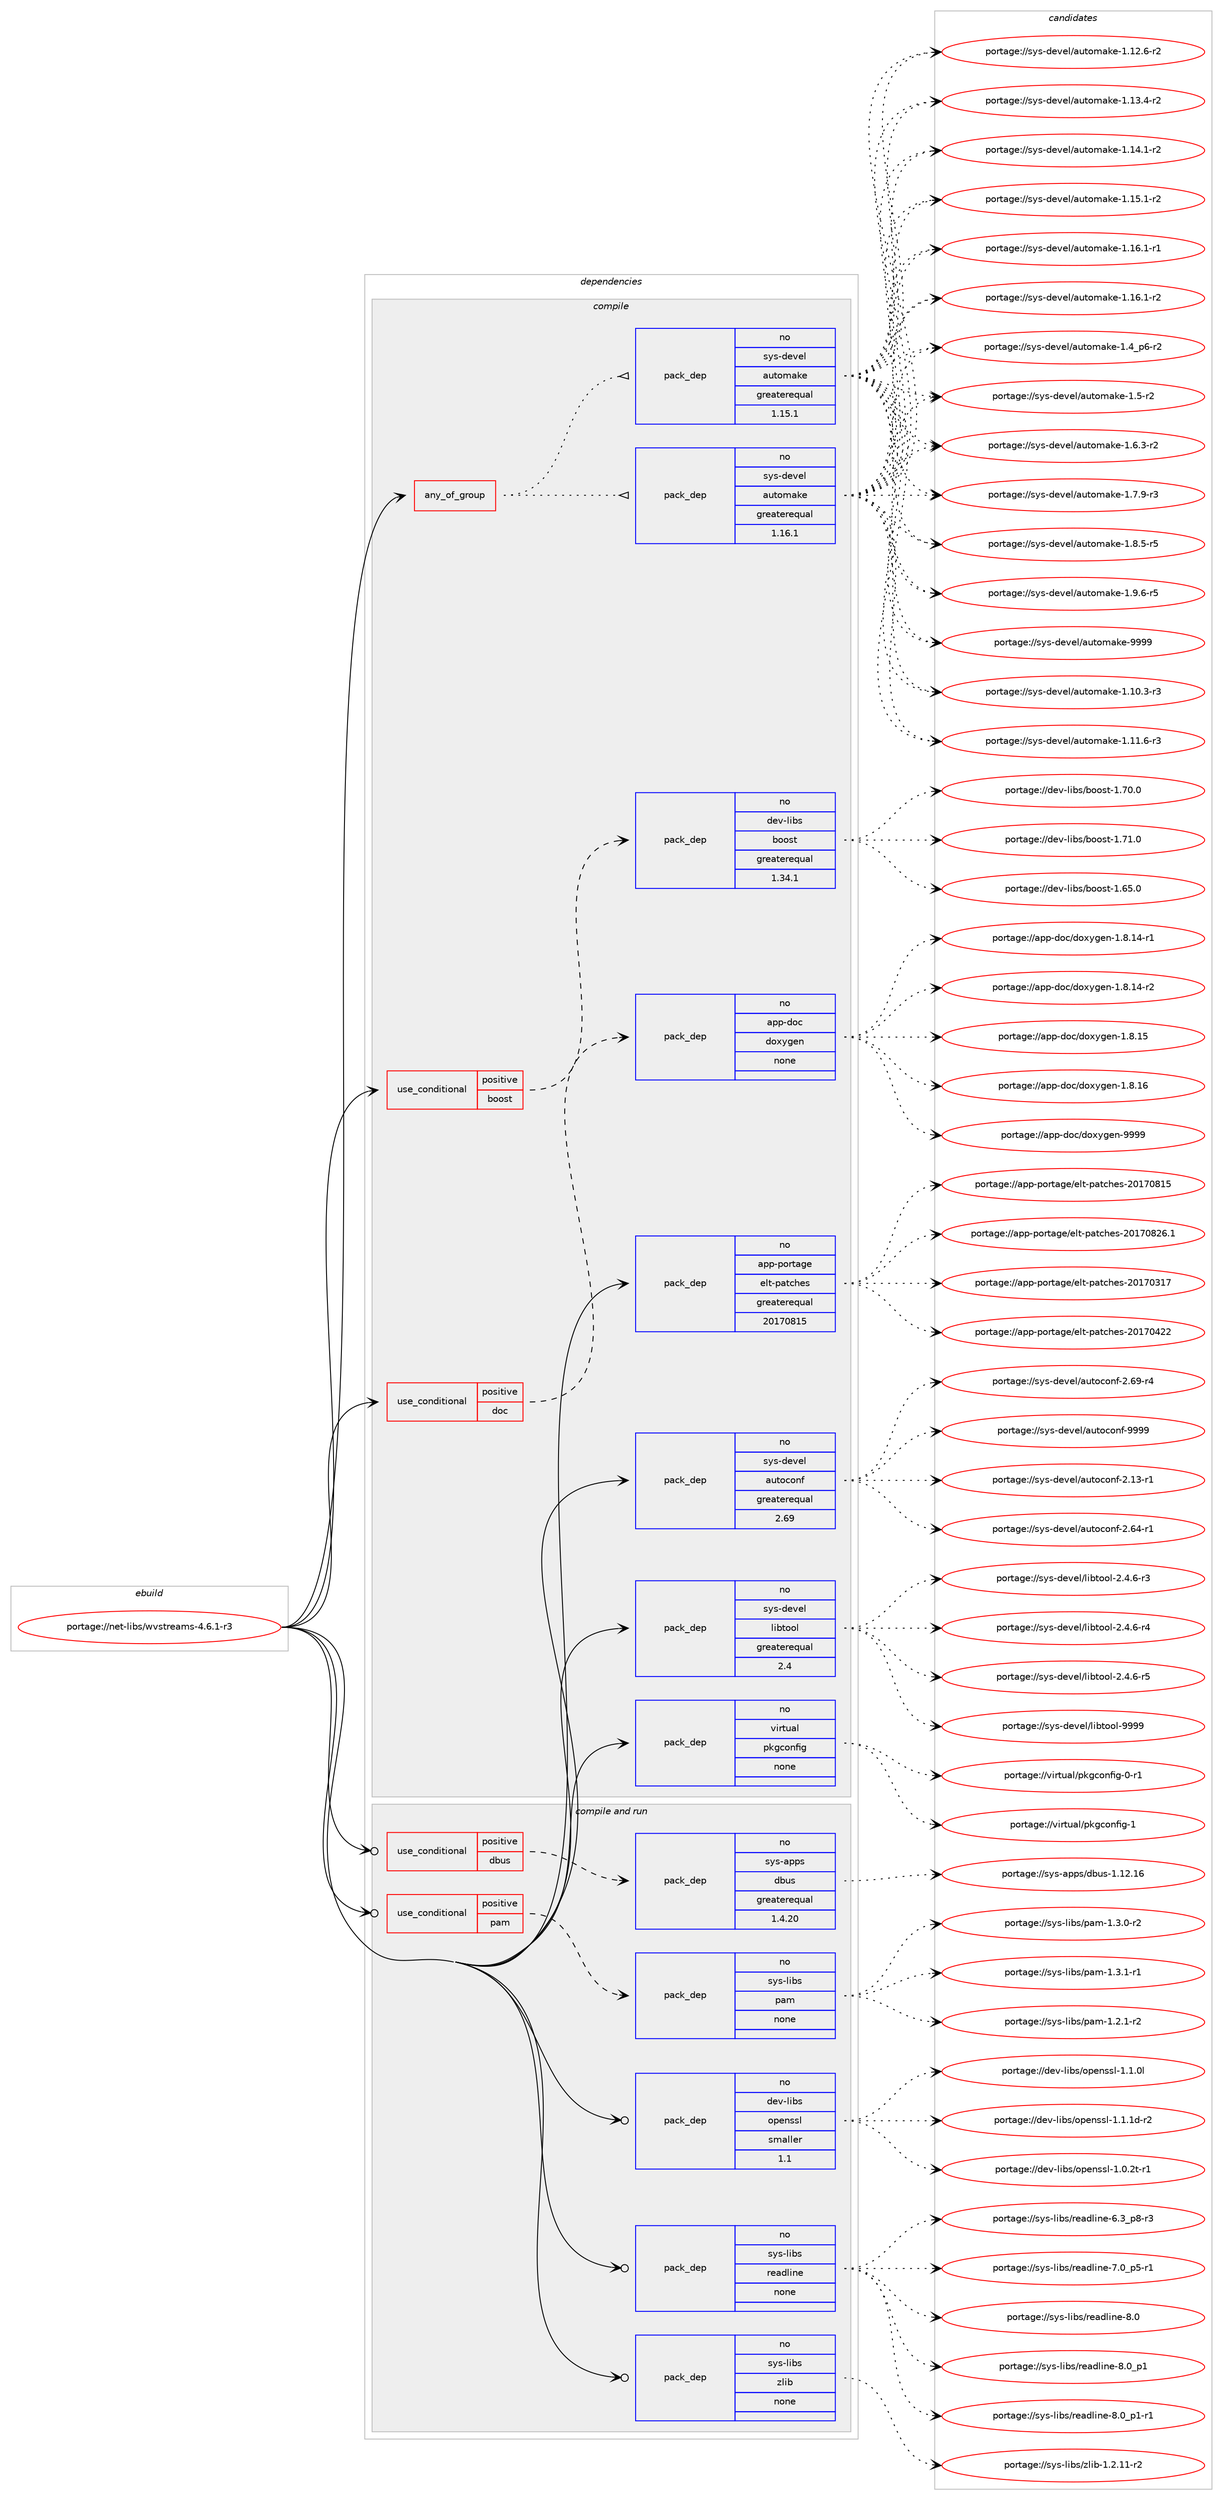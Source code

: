 digraph prolog {

# *************
# Graph options
# *************

newrank=true;
concentrate=true;
compound=true;
graph [rankdir=LR,fontname=Helvetica,fontsize=10,ranksep=1.5];#, ranksep=2.5, nodesep=0.2];
edge  [arrowhead=vee];
node  [fontname=Helvetica,fontsize=10];

# **********
# The ebuild
# **********

subgraph cluster_leftcol {
color=gray;
rank=same;
label=<<i>ebuild</i>>;
id [label="portage://net-libs/wvstreams-4.6.1-r3", color=red, width=4, href="../net-libs/wvstreams-4.6.1-r3.svg"];
}

# ****************
# The dependencies
# ****************

subgraph cluster_midcol {
color=gray;
label=<<i>dependencies</i>>;
subgraph cluster_compile {
fillcolor="#eeeeee";
style=filled;
label=<<i>compile</i>>;
subgraph any5873 {
dependency361944 [label=<<TABLE BORDER="0" CELLBORDER="1" CELLSPACING="0" CELLPADDING="4"><TR><TD CELLPADDING="10">any_of_group</TD></TR></TABLE>>, shape=none, color=red];subgraph pack265354 {
dependency361945 [label=<<TABLE BORDER="0" CELLBORDER="1" CELLSPACING="0" CELLPADDING="4" WIDTH="220"><TR><TD ROWSPAN="6" CELLPADDING="30">pack_dep</TD></TR><TR><TD WIDTH="110">no</TD></TR><TR><TD>sys-devel</TD></TR><TR><TD>automake</TD></TR><TR><TD>greaterequal</TD></TR><TR><TD>1.16.1</TD></TR></TABLE>>, shape=none, color=blue];
}
dependency361944:e -> dependency361945:w [weight=20,style="dotted",arrowhead="oinv"];
subgraph pack265355 {
dependency361946 [label=<<TABLE BORDER="0" CELLBORDER="1" CELLSPACING="0" CELLPADDING="4" WIDTH="220"><TR><TD ROWSPAN="6" CELLPADDING="30">pack_dep</TD></TR><TR><TD WIDTH="110">no</TD></TR><TR><TD>sys-devel</TD></TR><TR><TD>automake</TD></TR><TR><TD>greaterequal</TD></TR><TR><TD>1.15.1</TD></TR></TABLE>>, shape=none, color=blue];
}
dependency361944:e -> dependency361946:w [weight=20,style="dotted",arrowhead="oinv"];
}
id:e -> dependency361944:w [weight=20,style="solid",arrowhead="vee"];
subgraph cond90565 {
dependency361947 [label=<<TABLE BORDER="0" CELLBORDER="1" CELLSPACING="0" CELLPADDING="4"><TR><TD ROWSPAN="3" CELLPADDING="10">use_conditional</TD></TR><TR><TD>positive</TD></TR><TR><TD>boost</TD></TR></TABLE>>, shape=none, color=red];
subgraph pack265356 {
dependency361948 [label=<<TABLE BORDER="0" CELLBORDER="1" CELLSPACING="0" CELLPADDING="4" WIDTH="220"><TR><TD ROWSPAN="6" CELLPADDING="30">pack_dep</TD></TR><TR><TD WIDTH="110">no</TD></TR><TR><TD>dev-libs</TD></TR><TR><TD>boost</TD></TR><TR><TD>greaterequal</TD></TR><TR><TD>1.34.1</TD></TR></TABLE>>, shape=none, color=blue];
}
dependency361947:e -> dependency361948:w [weight=20,style="dashed",arrowhead="vee"];
}
id:e -> dependency361947:w [weight=20,style="solid",arrowhead="vee"];
subgraph cond90566 {
dependency361949 [label=<<TABLE BORDER="0" CELLBORDER="1" CELLSPACING="0" CELLPADDING="4"><TR><TD ROWSPAN="3" CELLPADDING="10">use_conditional</TD></TR><TR><TD>positive</TD></TR><TR><TD>doc</TD></TR></TABLE>>, shape=none, color=red];
subgraph pack265357 {
dependency361950 [label=<<TABLE BORDER="0" CELLBORDER="1" CELLSPACING="0" CELLPADDING="4" WIDTH="220"><TR><TD ROWSPAN="6" CELLPADDING="30">pack_dep</TD></TR><TR><TD WIDTH="110">no</TD></TR><TR><TD>app-doc</TD></TR><TR><TD>doxygen</TD></TR><TR><TD>none</TD></TR><TR><TD></TD></TR></TABLE>>, shape=none, color=blue];
}
dependency361949:e -> dependency361950:w [weight=20,style="dashed",arrowhead="vee"];
}
id:e -> dependency361949:w [weight=20,style="solid",arrowhead="vee"];
subgraph pack265358 {
dependency361951 [label=<<TABLE BORDER="0" CELLBORDER="1" CELLSPACING="0" CELLPADDING="4" WIDTH="220"><TR><TD ROWSPAN="6" CELLPADDING="30">pack_dep</TD></TR><TR><TD WIDTH="110">no</TD></TR><TR><TD>app-portage</TD></TR><TR><TD>elt-patches</TD></TR><TR><TD>greaterequal</TD></TR><TR><TD>20170815</TD></TR></TABLE>>, shape=none, color=blue];
}
id:e -> dependency361951:w [weight=20,style="solid",arrowhead="vee"];
subgraph pack265359 {
dependency361952 [label=<<TABLE BORDER="0" CELLBORDER="1" CELLSPACING="0" CELLPADDING="4" WIDTH="220"><TR><TD ROWSPAN="6" CELLPADDING="30">pack_dep</TD></TR><TR><TD WIDTH="110">no</TD></TR><TR><TD>sys-devel</TD></TR><TR><TD>autoconf</TD></TR><TR><TD>greaterequal</TD></TR><TR><TD>2.69</TD></TR></TABLE>>, shape=none, color=blue];
}
id:e -> dependency361952:w [weight=20,style="solid",arrowhead="vee"];
subgraph pack265360 {
dependency361953 [label=<<TABLE BORDER="0" CELLBORDER="1" CELLSPACING="0" CELLPADDING="4" WIDTH="220"><TR><TD ROWSPAN="6" CELLPADDING="30">pack_dep</TD></TR><TR><TD WIDTH="110">no</TD></TR><TR><TD>sys-devel</TD></TR><TR><TD>libtool</TD></TR><TR><TD>greaterequal</TD></TR><TR><TD>2.4</TD></TR></TABLE>>, shape=none, color=blue];
}
id:e -> dependency361953:w [weight=20,style="solid",arrowhead="vee"];
subgraph pack265361 {
dependency361954 [label=<<TABLE BORDER="0" CELLBORDER="1" CELLSPACING="0" CELLPADDING="4" WIDTH="220"><TR><TD ROWSPAN="6" CELLPADDING="30">pack_dep</TD></TR><TR><TD WIDTH="110">no</TD></TR><TR><TD>virtual</TD></TR><TR><TD>pkgconfig</TD></TR><TR><TD>none</TD></TR><TR><TD></TD></TR></TABLE>>, shape=none, color=blue];
}
id:e -> dependency361954:w [weight=20,style="solid",arrowhead="vee"];
}
subgraph cluster_compileandrun {
fillcolor="#eeeeee";
style=filled;
label=<<i>compile and run</i>>;
subgraph cond90567 {
dependency361955 [label=<<TABLE BORDER="0" CELLBORDER="1" CELLSPACING="0" CELLPADDING="4"><TR><TD ROWSPAN="3" CELLPADDING="10">use_conditional</TD></TR><TR><TD>positive</TD></TR><TR><TD>dbus</TD></TR></TABLE>>, shape=none, color=red];
subgraph pack265362 {
dependency361956 [label=<<TABLE BORDER="0" CELLBORDER="1" CELLSPACING="0" CELLPADDING="4" WIDTH="220"><TR><TD ROWSPAN="6" CELLPADDING="30">pack_dep</TD></TR><TR><TD WIDTH="110">no</TD></TR><TR><TD>sys-apps</TD></TR><TR><TD>dbus</TD></TR><TR><TD>greaterequal</TD></TR><TR><TD>1.4.20</TD></TR></TABLE>>, shape=none, color=blue];
}
dependency361955:e -> dependency361956:w [weight=20,style="dashed",arrowhead="vee"];
}
id:e -> dependency361955:w [weight=20,style="solid",arrowhead="odotvee"];
subgraph cond90568 {
dependency361957 [label=<<TABLE BORDER="0" CELLBORDER="1" CELLSPACING="0" CELLPADDING="4"><TR><TD ROWSPAN="3" CELLPADDING="10">use_conditional</TD></TR><TR><TD>positive</TD></TR><TR><TD>pam</TD></TR></TABLE>>, shape=none, color=red];
subgraph pack265363 {
dependency361958 [label=<<TABLE BORDER="0" CELLBORDER="1" CELLSPACING="0" CELLPADDING="4" WIDTH="220"><TR><TD ROWSPAN="6" CELLPADDING="30">pack_dep</TD></TR><TR><TD WIDTH="110">no</TD></TR><TR><TD>sys-libs</TD></TR><TR><TD>pam</TD></TR><TR><TD>none</TD></TR><TR><TD></TD></TR></TABLE>>, shape=none, color=blue];
}
dependency361957:e -> dependency361958:w [weight=20,style="dashed",arrowhead="vee"];
}
id:e -> dependency361957:w [weight=20,style="solid",arrowhead="odotvee"];
subgraph pack265364 {
dependency361959 [label=<<TABLE BORDER="0" CELLBORDER="1" CELLSPACING="0" CELLPADDING="4" WIDTH="220"><TR><TD ROWSPAN="6" CELLPADDING="30">pack_dep</TD></TR><TR><TD WIDTH="110">no</TD></TR><TR><TD>dev-libs</TD></TR><TR><TD>openssl</TD></TR><TR><TD>smaller</TD></TR><TR><TD>1.1</TD></TR></TABLE>>, shape=none, color=blue];
}
id:e -> dependency361959:w [weight=20,style="solid",arrowhead="odotvee"];
subgraph pack265365 {
dependency361960 [label=<<TABLE BORDER="0" CELLBORDER="1" CELLSPACING="0" CELLPADDING="4" WIDTH="220"><TR><TD ROWSPAN="6" CELLPADDING="30">pack_dep</TD></TR><TR><TD WIDTH="110">no</TD></TR><TR><TD>sys-libs</TD></TR><TR><TD>readline</TD></TR><TR><TD>none</TD></TR><TR><TD></TD></TR></TABLE>>, shape=none, color=blue];
}
id:e -> dependency361960:w [weight=20,style="solid",arrowhead="odotvee"];
subgraph pack265366 {
dependency361961 [label=<<TABLE BORDER="0" CELLBORDER="1" CELLSPACING="0" CELLPADDING="4" WIDTH="220"><TR><TD ROWSPAN="6" CELLPADDING="30">pack_dep</TD></TR><TR><TD WIDTH="110">no</TD></TR><TR><TD>sys-libs</TD></TR><TR><TD>zlib</TD></TR><TR><TD>none</TD></TR><TR><TD></TD></TR></TABLE>>, shape=none, color=blue];
}
id:e -> dependency361961:w [weight=20,style="solid",arrowhead="odotvee"];
}
subgraph cluster_run {
fillcolor="#eeeeee";
style=filled;
label=<<i>run</i>>;
}
}

# **************
# The candidates
# **************

subgraph cluster_choices {
rank=same;
color=gray;
label=<<i>candidates</i>>;

subgraph choice265354 {
color=black;
nodesep=1;
choiceportage11512111545100101118101108479711711611110997107101454946494846514511451 [label="portage://sys-devel/automake-1.10.3-r3", color=red, width=4,href="../sys-devel/automake-1.10.3-r3.svg"];
choiceportage11512111545100101118101108479711711611110997107101454946494946544511451 [label="portage://sys-devel/automake-1.11.6-r3", color=red, width=4,href="../sys-devel/automake-1.11.6-r3.svg"];
choiceportage11512111545100101118101108479711711611110997107101454946495046544511450 [label="portage://sys-devel/automake-1.12.6-r2", color=red, width=4,href="../sys-devel/automake-1.12.6-r2.svg"];
choiceportage11512111545100101118101108479711711611110997107101454946495146524511450 [label="portage://sys-devel/automake-1.13.4-r2", color=red, width=4,href="../sys-devel/automake-1.13.4-r2.svg"];
choiceportage11512111545100101118101108479711711611110997107101454946495246494511450 [label="portage://sys-devel/automake-1.14.1-r2", color=red, width=4,href="../sys-devel/automake-1.14.1-r2.svg"];
choiceportage11512111545100101118101108479711711611110997107101454946495346494511450 [label="portage://sys-devel/automake-1.15.1-r2", color=red, width=4,href="../sys-devel/automake-1.15.1-r2.svg"];
choiceportage11512111545100101118101108479711711611110997107101454946495446494511449 [label="portage://sys-devel/automake-1.16.1-r1", color=red, width=4,href="../sys-devel/automake-1.16.1-r1.svg"];
choiceportage11512111545100101118101108479711711611110997107101454946495446494511450 [label="portage://sys-devel/automake-1.16.1-r2", color=red, width=4,href="../sys-devel/automake-1.16.1-r2.svg"];
choiceportage115121115451001011181011084797117116111109971071014549465295112544511450 [label="portage://sys-devel/automake-1.4_p6-r2", color=red, width=4,href="../sys-devel/automake-1.4_p6-r2.svg"];
choiceportage11512111545100101118101108479711711611110997107101454946534511450 [label="portage://sys-devel/automake-1.5-r2", color=red, width=4,href="../sys-devel/automake-1.5-r2.svg"];
choiceportage115121115451001011181011084797117116111109971071014549465446514511450 [label="portage://sys-devel/automake-1.6.3-r2", color=red, width=4,href="../sys-devel/automake-1.6.3-r2.svg"];
choiceportage115121115451001011181011084797117116111109971071014549465546574511451 [label="portage://sys-devel/automake-1.7.9-r3", color=red, width=4,href="../sys-devel/automake-1.7.9-r3.svg"];
choiceportage115121115451001011181011084797117116111109971071014549465646534511453 [label="portage://sys-devel/automake-1.8.5-r5", color=red, width=4,href="../sys-devel/automake-1.8.5-r5.svg"];
choiceportage115121115451001011181011084797117116111109971071014549465746544511453 [label="portage://sys-devel/automake-1.9.6-r5", color=red, width=4,href="../sys-devel/automake-1.9.6-r5.svg"];
choiceportage115121115451001011181011084797117116111109971071014557575757 [label="portage://sys-devel/automake-9999", color=red, width=4,href="../sys-devel/automake-9999.svg"];
dependency361945:e -> choiceportage11512111545100101118101108479711711611110997107101454946494846514511451:w [style=dotted,weight="100"];
dependency361945:e -> choiceportage11512111545100101118101108479711711611110997107101454946494946544511451:w [style=dotted,weight="100"];
dependency361945:e -> choiceportage11512111545100101118101108479711711611110997107101454946495046544511450:w [style=dotted,weight="100"];
dependency361945:e -> choiceportage11512111545100101118101108479711711611110997107101454946495146524511450:w [style=dotted,weight="100"];
dependency361945:e -> choiceportage11512111545100101118101108479711711611110997107101454946495246494511450:w [style=dotted,weight="100"];
dependency361945:e -> choiceportage11512111545100101118101108479711711611110997107101454946495346494511450:w [style=dotted,weight="100"];
dependency361945:e -> choiceportage11512111545100101118101108479711711611110997107101454946495446494511449:w [style=dotted,weight="100"];
dependency361945:e -> choiceportage11512111545100101118101108479711711611110997107101454946495446494511450:w [style=dotted,weight="100"];
dependency361945:e -> choiceportage115121115451001011181011084797117116111109971071014549465295112544511450:w [style=dotted,weight="100"];
dependency361945:e -> choiceportage11512111545100101118101108479711711611110997107101454946534511450:w [style=dotted,weight="100"];
dependency361945:e -> choiceportage115121115451001011181011084797117116111109971071014549465446514511450:w [style=dotted,weight="100"];
dependency361945:e -> choiceportage115121115451001011181011084797117116111109971071014549465546574511451:w [style=dotted,weight="100"];
dependency361945:e -> choiceportage115121115451001011181011084797117116111109971071014549465646534511453:w [style=dotted,weight="100"];
dependency361945:e -> choiceportage115121115451001011181011084797117116111109971071014549465746544511453:w [style=dotted,weight="100"];
dependency361945:e -> choiceportage115121115451001011181011084797117116111109971071014557575757:w [style=dotted,weight="100"];
}
subgraph choice265355 {
color=black;
nodesep=1;
choiceportage11512111545100101118101108479711711611110997107101454946494846514511451 [label="portage://sys-devel/automake-1.10.3-r3", color=red, width=4,href="../sys-devel/automake-1.10.3-r3.svg"];
choiceportage11512111545100101118101108479711711611110997107101454946494946544511451 [label="portage://sys-devel/automake-1.11.6-r3", color=red, width=4,href="../sys-devel/automake-1.11.6-r3.svg"];
choiceportage11512111545100101118101108479711711611110997107101454946495046544511450 [label="portage://sys-devel/automake-1.12.6-r2", color=red, width=4,href="../sys-devel/automake-1.12.6-r2.svg"];
choiceportage11512111545100101118101108479711711611110997107101454946495146524511450 [label="portage://sys-devel/automake-1.13.4-r2", color=red, width=4,href="../sys-devel/automake-1.13.4-r2.svg"];
choiceportage11512111545100101118101108479711711611110997107101454946495246494511450 [label="portage://sys-devel/automake-1.14.1-r2", color=red, width=4,href="../sys-devel/automake-1.14.1-r2.svg"];
choiceportage11512111545100101118101108479711711611110997107101454946495346494511450 [label="portage://sys-devel/automake-1.15.1-r2", color=red, width=4,href="../sys-devel/automake-1.15.1-r2.svg"];
choiceportage11512111545100101118101108479711711611110997107101454946495446494511449 [label="portage://sys-devel/automake-1.16.1-r1", color=red, width=4,href="../sys-devel/automake-1.16.1-r1.svg"];
choiceportage11512111545100101118101108479711711611110997107101454946495446494511450 [label="portage://sys-devel/automake-1.16.1-r2", color=red, width=4,href="../sys-devel/automake-1.16.1-r2.svg"];
choiceportage115121115451001011181011084797117116111109971071014549465295112544511450 [label="portage://sys-devel/automake-1.4_p6-r2", color=red, width=4,href="../sys-devel/automake-1.4_p6-r2.svg"];
choiceportage11512111545100101118101108479711711611110997107101454946534511450 [label="portage://sys-devel/automake-1.5-r2", color=red, width=4,href="../sys-devel/automake-1.5-r2.svg"];
choiceportage115121115451001011181011084797117116111109971071014549465446514511450 [label="portage://sys-devel/automake-1.6.3-r2", color=red, width=4,href="../sys-devel/automake-1.6.3-r2.svg"];
choiceportage115121115451001011181011084797117116111109971071014549465546574511451 [label="portage://sys-devel/automake-1.7.9-r3", color=red, width=4,href="../sys-devel/automake-1.7.9-r3.svg"];
choiceportage115121115451001011181011084797117116111109971071014549465646534511453 [label="portage://sys-devel/automake-1.8.5-r5", color=red, width=4,href="../sys-devel/automake-1.8.5-r5.svg"];
choiceportage115121115451001011181011084797117116111109971071014549465746544511453 [label="portage://sys-devel/automake-1.9.6-r5", color=red, width=4,href="../sys-devel/automake-1.9.6-r5.svg"];
choiceportage115121115451001011181011084797117116111109971071014557575757 [label="portage://sys-devel/automake-9999", color=red, width=4,href="../sys-devel/automake-9999.svg"];
dependency361946:e -> choiceportage11512111545100101118101108479711711611110997107101454946494846514511451:w [style=dotted,weight="100"];
dependency361946:e -> choiceportage11512111545100101118101108479711711611110997107101454946494946544511451:w [style=dotted,weight="100"];
dependency361946:e -> choiceportage11512111545100101118101108479711711611110997107101454946495046544511450:w [style=dotted,weight="100"];
dependency361946:e -> choiceportage11512111545100101118101108479711711611110997107101454946495146524511450:w [style=dotted,weight="100"];
dependency361946:e -> choiceportage11512111545100101118101108479711711611110997107101454946495246494511450:w [style=dotted,weight="100"];
dependency361946:e -> choiceportage11512111545100101118101108479711711611110997107101454946495346494511450:w [style=dotted,weight="100"];
dependency361946:e -> choiceportage11512111545100101118101108479711711611110997107101454946495446494511449:w [style=dotted,weight="100"];
dependency361946:e -> choiceportage11512111545100101118101108479711711611110997107101454946495446494511450:w [style=dotted,weight="100"];
dependency361946:e -> choiceportage115121115451001011181011084797117116111109971071014549465295112544511450:w [style=dotted,weight="100"];
dependency361946:e -> choiceportage11512111545100101118101108479711711611110997107101454946534511450:w [style=dotted,weight="100"];
dependency361946:e -> choiceportage115121115451001011181011084797117116111109971071014549465446514511450:w [style=dotted,weight="100"];
dependency361946:e -> choiceportage115121115451001011181011084797117116111109971071014549465546574511451:w [style=dotted,weight="100"];
dependency361946:e -> choiceportage115121115451001011181011084797117116111109971071014549465646534511453:w [style=dotted,weight="100"];
dependency361946:e -> choiceportage115121115451001011181011084797117116111109971071014549465746544511453:w [style=dotted,weight="100"];
dependency361946:e -> choiceportage115121115451001011181011084797117116111109971071014557575757:w [style=dotted,weight="100"];
}
subgraph choice265356 {
color=black;
nodesep=1;
choiceportage1001011184510810598115479811111111511645494654534648 [label="portage://dev-libs/boost-1.65.0", color=red, width=4,href="../dev-libs/boost-1.65.0.svg"];
choiceportage1001011184510810598115479811111111511645494655484648 [label="portage://dev-libs/boost-1.70.0", color=red, width=4,href="../dev-libs/boost-1.70.0.svg"];
choiceportage1001011184510810598115479811111111511645494655494648 [label="portage://dev-libs/boost-1.71.0", color=red, width=4,href="../dev-libs/boost-1.71.0.svg"];
dependency361948:e -> choiceportage1001011184510810598115479811111111511645494654534648:w [style=dotted,weight="100"];
dependency361948:e -> choiceportage1001011184510810598115479811111111511645494655484648:w [style=dotted,weight="100"];
dependency361948:e -> choiceportage1001011184510810598115479811111111511645494655494648:w [style=dotted,weight="100"];
}
subgraph choice265357 {
color=black;
nodesep=1;
choiceportage97112112451001119947100111120121103101110454946564649524511449 [label="portage://app-doc/doxygen-1.8.14-r1", color=red, width=4,href="../app-doc/doxygen-1.8.14-r1.svg"];
choiceportage97112112451001119947100111120121103101110454946564649524511450 [label="portage://app-doc/doxygen-1.8.14-r2", color=red, width=4,href="../app-doc/doxygen-1.8.14-r2.svg"];
choiceportage9711211245100111994710011112012110310111045494656464953 [label="portage://app-doc/doxygen-1.8.15", color=red, width=4,href="../app-doc/doxygen-1.8.15.svg"];
choiceportage9711211245100111994710011112012110310111045494656464954 [label="portage://app-doc/doxygen-1.8.16", color=red, width=4,href="../app-doc/doxygen-1.8.16.svg"];
choiceportage971121124510011199471001111201211031011104557575757 [label="portage://app-doc/doxygen-9999", color=red, width=4,href="../app-doc/doxygen-9999.svg"];
dependency361950:e -> choiceportage97112112451001119947100111120121103101110454946564649524511449:w [style=dotted,weight="100"];
dependency361950:e -> choiceportage97112112451001119947100111120121103101110454946564649524511450:w [style=dotted,weight="100"];
dependency361950:e -> choiceportage9711211245100111994710011112012110310111045494656464953:w [style=dotted,weight="100"];
dependency361950:e -> choiceportage9711211245100111994710011112012110310111045494656464954:w [style=dotted,weight="100"];
dependency361950:e -> choiceportage971121124510011199471001111201211031011104557575757:w [style=dotted,weight="100"];
}
subgraph choice265358 {
color=black;
nodesep=1;
choiceportage97112112451121111141169710310147101108116451129711699104101115455048495548514955 [label="portage://app-portage/elt-patches-20170317", color=red, width=4,href="../app-portage/elt-patches-20170317.svg"];
choiceportage97112112451121111141169710310147101108116451129711699104101115455048495548525050 [label="portage://app-portage/elt-patches-20170422", color=red, width=4,href="../app-portage/elt-patches-20170422.svg"];
choiceportage97112112451121111141169710310147101108116451129711699104101115455048495548564953 [label="portage://app-portage/elt-patches-20170815", color=red, width=4,href="../app-portage/elt-patches-20170815.svg"];
choiceportage971121124511211111411697103101471011081164511297116991041011154550484955485650544649 [label="portage://app-portage/elt-patches-20170826.1", color=red, width=4,href="../app-portage/elt-patches-20170826.1.svg"];
dependency361951:e -> choiceportage97112112451121111141169710310147101108116451129711699104101115455048495548514955:w [style=dotted,weight="100"];
dependency361951:e -> choiceportage97112112451121111141169710310147101108116451129711699104101115455048495548525050:w [style=dotted,weight="100"];
dependency361951:e -> choiceportage97112112451121111141169710310147101108116451129711699104101115455048495548564953:w [style=dotted,weight="100"];
dependency361951:e -> choiceportage971121124511211111411697103101471011081164511297116991041011154550484955485650544649:w [style=dotted,weight="100"];
}
subgraph choice265359 {
color=black;
nodesep=1;
choiceportage1151211154510010111810110847971171161119911111010245504649514511449 [label="portage://sys-devel/autoconf-2.13-r1", color=red, width=4,href="../sys-devel/autoconf-2.13-r1.svg"];
choiceportage1151211154510010111810110847971171161119911111010245504654524511449 [label="portage://sys-devel/autoconf-2.64-r1", color=red, width=4,href="../sys-devel/autoconf-2.64-r1.svg"];
choiceportage1151211154510010111810110847971171161119911111010245504654574511452 [label="portage://sys-devel/autoconf-2.69-r4", color=red, width=4,href="../sys-devel/autoconf-2.69-r4.svg"];
choiceportage115121115451001011181011084797117116111991111101024557575757 [label="portage://sys-devel/autoconf-9999", color=red, width=4,href="../sys-devel/autoconf-9999.svg"];
dependency361952:e -> choiceportage1151211154510010111810110847971171161119911111010245504649514511449:w [style=dotted,weight="100"];
dependency361952:e -> choiceportage1151211154510010111810110847971171161119911111010245504654524511449:w [style=dotted,weight="100"];
dependency361952:e -> choiceportage1151211154510010111810110847971171161119911111010245504654574511452:w [style=dotted,weight="100"];
dependency361952:e -> choiceportage115121115451001011181011084797117116111991111101024557575757:w [style=dotted,weight="100"];
}
subgraph choice265360 {
color=black;
nodesep=1;
choiceportage1151211154510010111810110847108105981161111111084550465246544511451 [label="portage://sys-devel/libtool-2.4.6-r3", color=red, width=4,href="../sys-devel/libtool-2.4.6-r3.svg"];
choiceportage1151211154510010111810110847108105981161111111084550465246544511452 [label="portage://sys-devel/libtool-2.4.6-r4", color=red, width=4,href="../sys-devel/libtool-2.4.6-r4.svg"];
choiceportage1151211154510010111810110847108105981161111111084550465246544511453 [label="portage://sys-devel/libtool-2.4.6-r5", color=red, width=4,href="../sys-devel/libtool-2.4.6-r5.svg"];
choiceportage1151211154510010111810110847108105981161111111084557575757 [label="portage://sys-devel/libtool-9999", color=red, width=4,href="../sys-devel/libtool-9999.svg"];
dependency361953:e -> choiceportage1151211154510010111810110847108105981161111111084550465246544511451:w [style=dotted,weight="100"];
dependency361953:e -> choiceportage1151211154510010111810110847108105981161111111084550465246544511452:w [style=dotted,weight="100"];
dependency361953:e -> choiceportage1151211154510010111810110847108105981161111111084550465246544511453:w [style=dotted,weight="100"];
dependency361953:e -> choiceportage1151211154510010111810110847108105981161111111084557575757:w [style=dotted,weight="100"];
}
subgraph choice265361 {
color=black;
nodesep=1;
choiceportage11810511411611797108471121071039911111010210510345484511449 [label="portage://virtual/pkgconfig-0-r1", color=red, width=4,href="../virtual/pkgconfig-0-r1.svg"];
choiceportage1181051141161179710847112107103991111101021051034549 [label="portage://virtual/pkgconfig-1", color=red, width=4,href="../virtual/pkgconfig-1.svg"];
dependency361954:e -> choiceportage11810511411611797108471121071039911111010210510345484511449:w [style=dotted,weight="100"];
dependency361954:e -> choiceportage1181051141161179710847112107103991111101021051034549:w [style=dotted,weight="100"];
}
subgraph choice265362 {
color=black;
nodesep=1;
choiceportage115121115459711211211547100981171154549464950464954 [label="portage://sys-apps/dbus-1.12.16", color=red, width=4,href="../sys-apps/dbus-1.12.16.svg"];
dependency361956:e -> choiceportage115121115459711211211547100981171154549464950464954:w [style=dotted,weight="100"];
}
subgraph choice265363 {
color=black;
nodesep=1;
choiceportage115121115451081059811547112971094549465046494511450 [label="portage://sys-libs/pam-1.2.1-r2", color=red, width=4,href="../sys-libs/pam-1.2.1-r2.svg"];
choiceportage115121115451081059811547112971094549465146484511450 [label="portage://sys-libs/pam-1.3.0-r2", color=red, width=4,href="../sys-libs/pam-1.3.0-r2.svg"];
choiceportage115121115451081059811547112971094549465146494511449 [label="portage://sys-libs/pam-1.3.1-r1", color=red, width=4,href="../sys-libs/pam-1.3.1-r1.svg"];
dependency361958:e -> choiceportage115121115451081059811547112971094549465046494511450:w [style=dotted,weight="100"];
dependency361958:e -> choiceportage115121115451081059811547112971094549465146484511450:w [style=dotted,weight="100"];
dependency361958:e -> choiceportage115121115451081059811547112971094549465146494511449:w [style=dotted,weight="100"];
}
subgraph choice265364 {
color=black;
nodesep=1;
choiceportage1001011184510810598115471111121011101151151084549464846501164511449 [label="portage://dev-libs/openssl-1.0.2t-r1", color=red, width=4,href="../dev-libs/openssl-1.0.2t-r1.svg"];
choiceportage100101118451081059811547111112101110115115108454946494648108 [label="portage://dev-libs/openssl-1.1.0l", color=red, width=4,href="../dev-libs/openssl-1.1.0l.svg"];
choiceportage1001011184510810598115471111121011101151151084549464946491004511450 [label="portage://dev-libs/openssl-1.1.1d-r2", color=red, width=4,href="../dev-libs/openssl-1.1.1d-r2.svg"];
dependency361959:e -> choiceportage1001011184510810598115471111121011101151151084549464846501164511449:w [style=dotted,weight="100"];
dependency361959:e -> choiceportage100101118451081059811547111112101110115115108454946494648108:w [style=dotted,weight="100"];
dependency361959:e -> choiceportage1001011184510810598115471111121011101151151084549464946491004511450:w [style=dotted,weight="100"];
}
subgraph choice265365 {
color=black;
nodesep=1;
choiceportage115121115451081059811547114101971001081051101014554465195112564511451 [label="portage://sys-libs/readline-6.3_p8-r3", color=red, width=4,href="../sys-libs/readline-6.3_p8-r3.svg"];
choiceportage115121115451081059811547114101971001081051101014555464895112534511449 [label="portage://sys-libs/readline-7.0_p5-r1", color=red, width=4,href="../sys-libs/readline-7.0_p5-r1.svg"];
choiceportage1151211154510810598115471141019710010810511010145564648 [label="portage://sys-libs/readline-8.0", color=red, width=4,href="../sys-libs/readline-8.0.svg"];
choiceportage11512111545108105981154711410197100108105110101455646489511249 [label="portage://sys-libs/readline-8.0_p1", color=red, width=4,href="../sys-libs/readline-8.0_p1.svg"];
choiceportage115121115451081059811547114101971001081051101014556464895112494511449 [label="portage://sys-libs/readline-8.0_p1-r1", color=red, width=4,href="../sys-libs/readline-8.0_p1-r1.svg"];
dependency361960:e -> choiceportage115121115451081059811547114101971001081051101014554465195112564511451:w [style=dotted,weight="100"];
dependency361960:e -> choiceportage115121115451081059811547114101971001081051101014555464895112534511449:w [style=dotted,weight="100"];
dependency361960:e -> choiceportage1151211154510810598115471141019710010810511010145564648:w [style=dotted,weight="100"];
dependency361960:e -> choiceportage11512111545108105981154711410197100108105110101455646489511249:w [style=dotted,weight="100"];
dependency361960:e -> choiceportage115121115451081059811547114101971001081051101014556464895112494511449:w [style=dotted,weight="100"];
}
subgraph choice265366 {
color=black;
nodesep=1;
choiceportage11512111545108105981154712210810598454946504649494511450 [label="portage://sys-libs/zlib-1.2.11-r2", color=red, width=4,href="../sys-libs/zlib-1.2.11-r2.svg"];
dependency361961:e -> choiceportage11512111545108105981154712210810598454946504649494511450:w [style=dotted,weight="100"];
}
}

}
